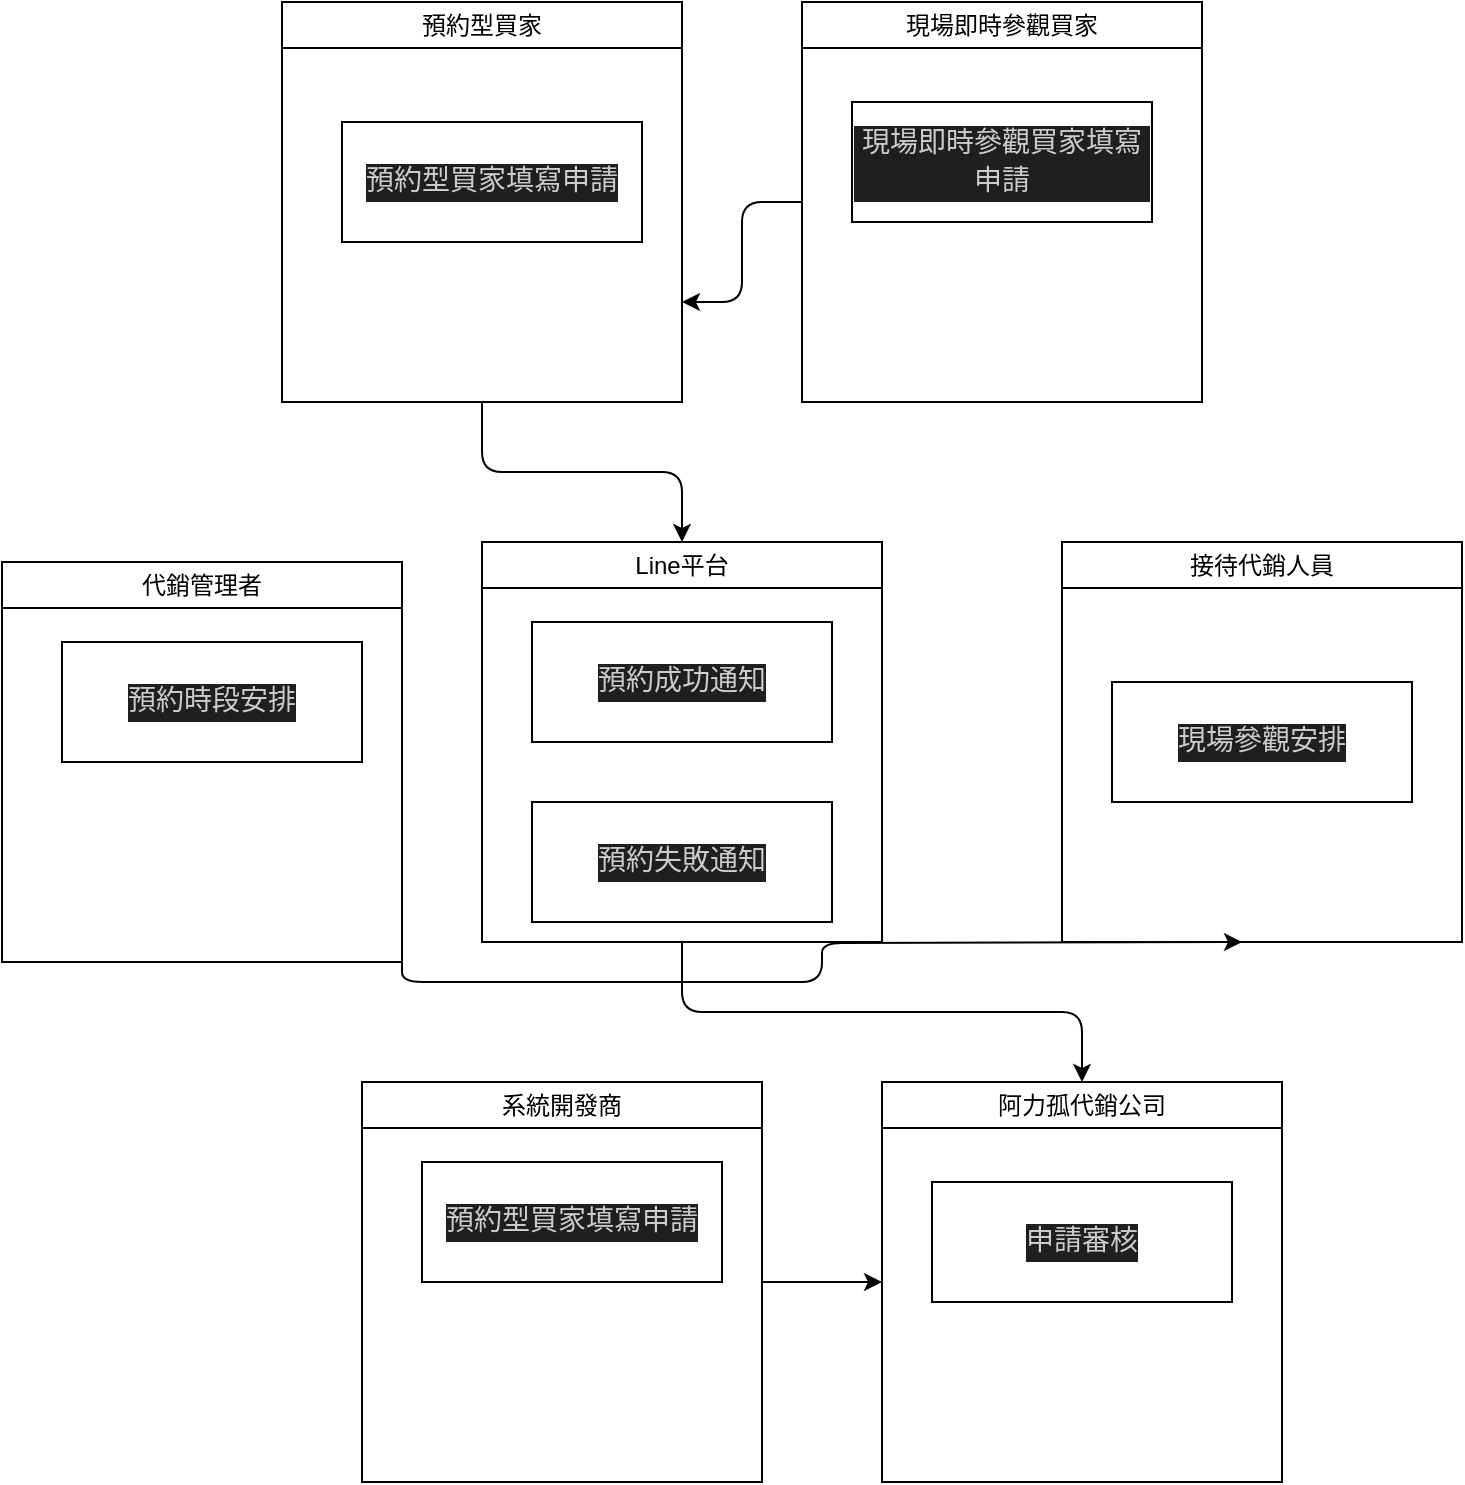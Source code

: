 <mxfile>
    <diagram id="c-jPP1vwS9J6UUADBoMh" name="第1頁">
        <mxGraphModel dx="773" dy="307" grid="1" gridSize="10" guides="1" tooltips="1" connect="1" arrows="1" fold="1" page="1" pageScale="1" pageWidth="827" pageHeight="1169" math="0" shadow="0">
            <root>
                <mxCell id="0"/>
                <mxCell id="1" parent="0"/>
                <mxCell id="28" style="edgeStyle=orthogonalEdgeStyle;html=1;entryX=1;entryY=0.75;entryDx=0;entryDy=0;" parent="1" source="3" target="4" edge="1">
                    <mxGeometry relative="1" as="geometry"/>
                </mxCell>
                <mxCell id="3" value="&lt;span style=&quot;font-weight: 400;&quot;&gt;現場即時參觀買家&lt;/span&gt;" style="swimlane;whiteSpace=wrap;html=1;" parent="1" vertex="1">
                    <mxGeometry x="440" y="60" width="200" height="200" as="geometry"/>
                </mxCell>
                <mxCell id="17" value="&lt;div style=&quot;color: rgb(204, 204, 204); background-color: rgb(31, 31, 31); font-family: Consolas, &amp;quot;Courier New&amp;quot;, monospace; font-size: 14px; line-height: 19px;&quot;&gt;&lt;div style=&quot;line-height: 19px;&quot;&gt;現場即時參觀買家填寫申請&lt;/div&gt;&lt;/div&gt;" style="whiteSpace=wrap;html=1;" parent="3" vertex="1">
                    <mxGeometry x="25" y="50" width="150" height="60" as="geometry"/>
                </mxCell>
                <mxCell id="20" style="edgeStyle=orthogonalEdgeStyle;html=1;" parent="1" source="4" target="8" edge="1">
                    <mxGeometry relative="1" as="geometry"/>
                </mxCell>
                <mxCell id="4" value="&lt;span style=&quot;font-weight: 400;&quot;&gt;預約型買家&lt;/span&gt;" style="swimlane;whiteSpace=wrap;html=1;" parent="1" vertex="1">
                    <mxGeometry x="180" y="60" width="200" height="200" as="geometry"/>
                </mxCell>
                <mxCell id="10" value="&lt;div style=&quot;color: rgb(204, 204, 204); background-color: rgb(31, 31, 31); font-family: Consolas, &amp;quot;Courier New&amp;quot;, monospace; font-size: 14px; line-height: 19px;&quot;&gt;預約型買家填寫申請&lt;/div&gt;" style="whiteSpace=wrap;html=1;" parent="4" vertex="1">
                    <mxGeometry x="30" y="60" width="150" height="60" as="geometry"/>
                </mxCell>
                <mxCell id="24" style="edgeStyle=orthogonalEdgeStyle;html=1;entryX=0;entryY=0.5;entryDx=0;entryDy=0;" parent="1" source="5" target="6" edge="1">
                    <mxGeometry relative="1" as="geometry"/>
                </mxCell>
                <mxCell id="5" value="&lt;span style=&quot;font-weight: 400;&quot;&gt;系統開發商&lt;/span&gt;" style="swimlane;whiteSpace=wrap;html=1;" parent="1" vertex="1">
                    <mxGeometry x="220" y="600" width="200" height="200" as="geometry"/>
                </mxCell>
                <mxCell id="12" value="&lt;div style=&quot;color: rgb(204, 204, 204); background-color: rgb(31, 31, 31); font-family: Consolas, &amp;quot;Courier New&amp;quot;, monospace; font-size: 14px; line-height: 19px;&quot;&gt;預約型買家填寫申請&lt;/div&gt;" style="whiteSpace=wrap;html=1;" parent="5" vertex="1">
                    <mxGeometry x="30" y="40" width="150" height="60" as="geometry"/>
                </mxCell>
                <mxCell id="6" value="&lt;span style=&quot;font-weight: 400;&quot;&gt;阿力孤代銷公司&lt;/span&gt;" style="swimlane;whiteSpace=wrap;html=1;" parent="1" vertex="1">
                    <mxGeometry x="480" y="600" width="200" height="200" as="geometry"/>
                </mxCell>
                <mxCell id="18" value="&lt;div style=&quot;color: rgb(204, 204, 204); background-color: rgb(31, 31, 31); font-family: Consolas, &amp;quot;Courier New&amp;quot;, monospace; font-size: 14px; line-height: 19px;&quot;&gt;&lt;div style=&quot;line-height: 19px;&quot;&gt;申請審核&lt;/div&gt;&lt;/div&gt;" style="whiteSpace=wrap;html=1;" parent="6" vertex="1">
                    <mxGeometry x="25" y="50" width="150" height="60" as="geometry"/>
                </mxCell>
                <mxCell id="7" value="&lt;span style=&quot;font-weight: 400;&quot;&gt;接待代銷人員&lt;/span&gt;" style="swimlane;whiteSpace=wrap;html=1;" parent="1" vertex="1">
                    <mxGeometry x="570" y="330" width="200" height="200" as="geometry"/>
                </mxCell>
                <mxCell id="19" value="&lt;div style=&quot;color: rgb(204, 204, 204); background-color: rgb(31, 31, 31); font-family: Consolas, &amp;quot;Courier New&amp;quot;, monospace; font-size: 14px; line-height: 19px;&quot;&gt;&lt;span style=&quot;&quot;&gt;現場參觀安排&lt;/span&gt;&lt;/div&gt;" style="whiteSpace=wrap;html=1;" parent="7" vertex="1">
                    <mxGeometry x="25" y="70" width="150" height="60" as="geometry"/>
                </mxCell>
                <mxCell id="29" style="edgeStyle=orthogonalEdgeStyle;html=1;entryX=0.5;entryY=0;entryDx=0;entryDy=0;" parent="1" source="8" target="6" edge="1">
                    <mxGeometry relative="1" as="geometry"/>
                </mxCell>
                <mxCell id="8" value="&lt;span style=&quot;font-weight: 400;&quot;&gt;Line平台&lt;/span&gt;" style="swimlane;whiteSpace=wrap;html=1;" parent="1" vertex="1">
                    <mxGeometry x="280" y="330" width="200" height="200" as="geometry"/>
                </mxCell>
                <mxCell id="13" value="&lt;div style=&quot;color: rgb(204, 204, 204); background-color: rgb(31, 31, 31); font-family: Consolas, &amp;quot;Courier New&amp;quot;, monospace; font-size: 14px; line-height: 19px;&quot;&gt;&lt;div style=&quot;line-height: 19px;&quot;&gt;預約成功通知 &lt;/div&gt;&lt;/div&gt;" style="whiteSpace=wrap;html=1;" parent="8" vertex="1">
                    <mxGeometry x="25" y="40" width="150" height="60" as="geometry"/>
                </mxCell>
                <mxCell id="15" value="&lt;div style=&quot;color: rgb(204, 204, 204); background-color: rgb(31, 31, 31); font-family: Consolas, &amp;quot;Courier New&amp;quot;, monospace; font-size: 14px; line-height: 19px;&quot;&gt;&lt;div style=&quot;line-height: 19px;&quot;&gt;&lt;div style=&quot;line-height: 19px;&quot;&gt;&lt;div&gt;預約失敗通知&lt;/div&gt;&lt;/div&gt;&lt;/div&gt;&lt;/div&gt;" style="whiteSpace=wrap;html=1;" parent="8" vertex="1">
                    <mxGeometry x="25" y="130" width="150" height="60" as="geometry"/>
                </mxCell>
                <mxCell id="32" style="edgeStyle=orthogonalEdgeStyle;html=1;exitX=1;exitY=1;exitDx=0;exitDy=0;" edge="1" parent="1" source="9">
                    <mxGeometry relative="1" as="geometry">
                        <mxPoint x="660" y="530" as="targetPoint"/>
                    </mxGeometry>
                </mxCell>
                <mxCell id="9" value="&lt;span style=&quot;font-weight: 400;&quot;&gt;代銷管理者&lt;/span&gt;" style="swimlane;whiteSpace=wrap;html=1;" parent="1" vertex="1">
                    <mxGeometry x="40" y="340" width="200" height="200" as="geometry"/>
                </mxCell>
                <mxCell id="11" value="&lt;div style=&quot;color: rgb(204, 204, 204); background-color: rgb(31, 31, 31); font-family: Consolas, &amp;quot;Courier New&amp;quot;, monospace; font-size: 14px; line-height: 19px;&quot;&gt;&lt;div style=&quot;line-height: 19px;&quot;&gt;預約時段安排&lt;/div&gt;&lt;/div&gt;" style="whiteSpace=wrap;html=1;" parent="9" vertex="1">
                    <mxGeometry x="30" y="40" width="150" height="60" as="geometry"/>
                </mxCell>
            </root>
        </mxGraphModel>
    </diagram>
</mxfile>